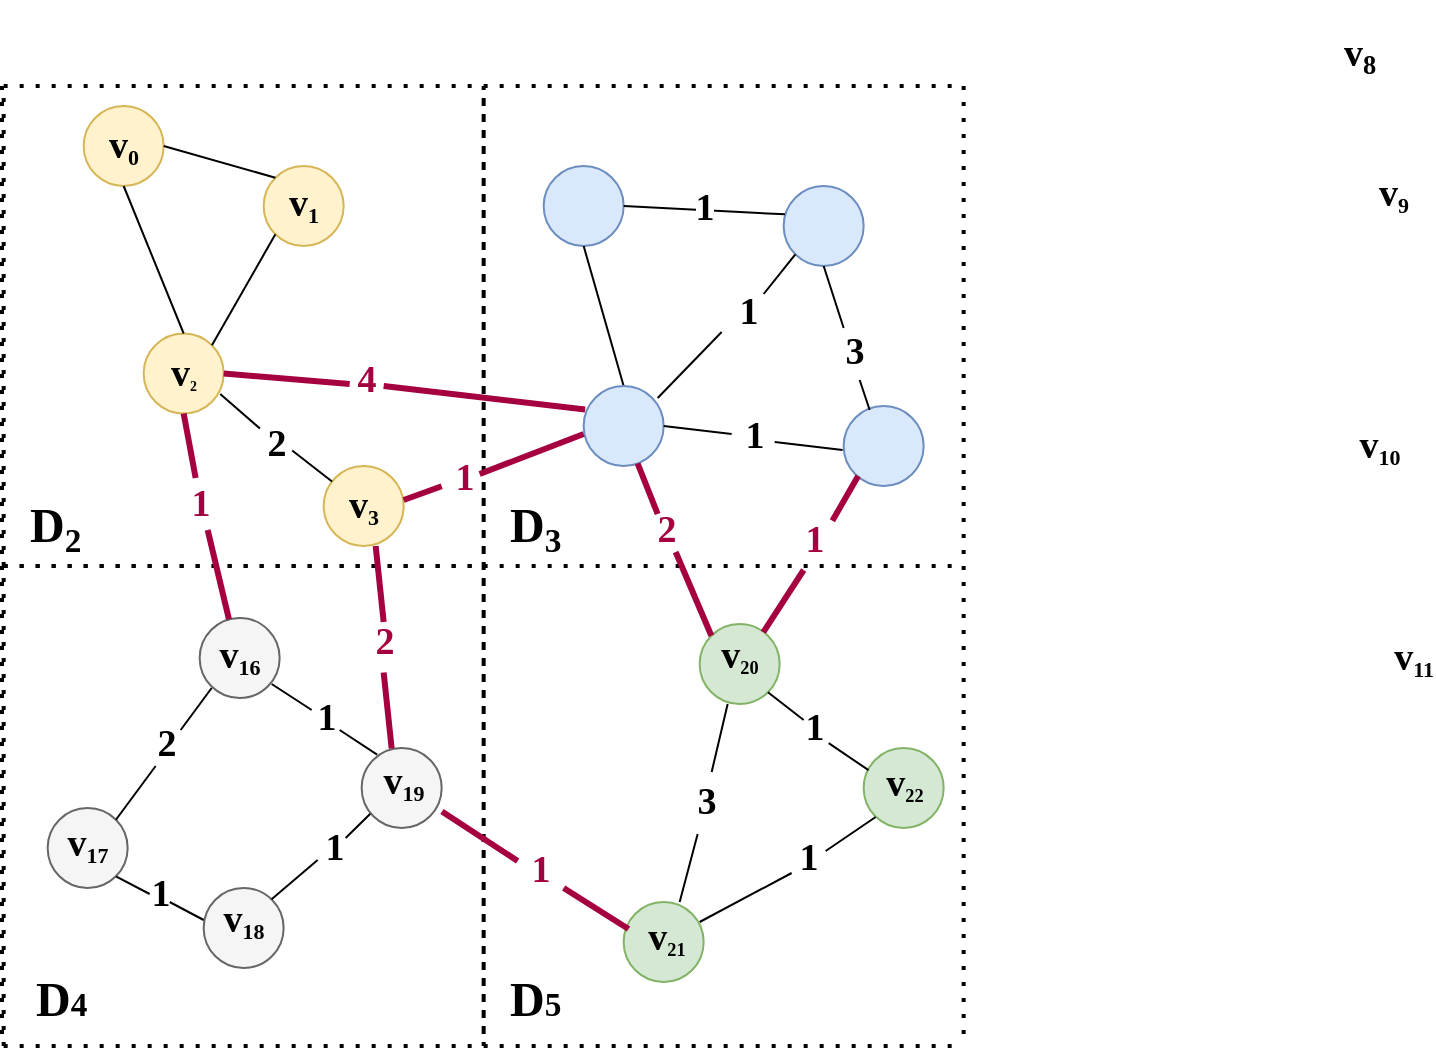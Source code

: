 <mxfile version="21.4.0" type="github">
  <diagram name="第 1 页" id="u3-Xx4rTXrdRs5JP2vSr">
    <mxGraphModel dx="1621" dy="655" grid="0" gridSize="10" guides="1" tooltips="1" connect="1" arrows="1" fold="1" page="0" pageScale="1" pageWidth="827" pageHeight="1169" math="0" shadow="0">
      <root>
        <mxCell id="0" />
        <mxCell id="1" parent="0" />
        <mxCell id="-oYCFZrdIqtFmKI61Krr-1" value="" style="endArrow=none;dashed=1;html=1;dashPattern=1 3;strokeWidth=2;rounded=0;" parent="1" edge="1">
          <mxGeometry width="50" height="50" relative="1" as="geometry">
            <mxPoint x="222.83" y="307" as="sourcePoint" />
            <mxPoint x="222.83" y="67" as="targetPoint" />
          </mxGeometry>
        </mxCell>
        <mxCell id="-oYCFZrdIqtFmKI61Krr-3" value="" style="endArrow=none;dashed=1;html=1;dashPattern=1 3;strokeWidth=2;rounded=0;" parent="1" edge="1">
          <mxGeometry width="50" height="50" relative="1" as="geometry">
            <mxPoint x="222.83" y="307" as="sourcePoint" />
            <mxPoint x="462.83" y="307" as="targetPoint" />
          </mxGeometry>
        </mxCell>
        <mxCell id="-oYCFZrdIqtFmKI61Krr-4" value="" style="endArrow=none;dashed=1;html=1;dashPattern=1 3;strokeWidth=2;rounded=0;" parent="1" edge="1">
          <mxGeometry width="50" height="50" relative="1" as="geometry">
            <mxPoint x="462.83" y="67" as="sourcePoint" />
            <mxPoint x="462.83" y="307" as="targetPoint" />
          </mxGeometry>
        </mxCell>
        <mxCell id="-oYCFZrdIqtFmKI61Krr-8" value="" style="ellipse;whiteSpace=wrap;html=1;aspect=fixed;fillColor=#dae8fc;strokeColor=#6c8ebf;" parent="1" vertex="1">
          <mxGeometry x="372.83" y="117" width="40" height="40" as="geometry" />
        </mxCell>
        <mxCell id="-oYCFZrdIqtFmKI61Krr-9" value="" style="ellipse;whiteSpace=wrap;html=1;aspect=fixed;fillColor=#dae8fc;strokeColor=#6c8ebf;" parent="1" vertex="1">
          <mxGeometry x="252.83" y="107" width="40" height="40" as="geometry" />
        </mxCell>
        <mxCell id="-oYCFZrdIqtFmKI61Krr-10" value="" style="ellipse;whiteSpace=wrap;html=1;aspect=fixed;fillColor=#dae8fc;strokeColor=#6c8ebf;" parent="1" vertex="1">
          <mxGeometry x="402.83" y="227" width="40" height="40" as="geometry" />
        </mxCell>
        <mxCell id="-oYCFZrdIqtFmKI61Krr-11" value="" style="endArrow=none;html=1;rounded=0;entryX=0.5;entryY=1;entryDx=0;entryDy=0;exitX=0.25;exitY=0;exitDx=0;exitDy=0;exitPerimeter=0;fillColor=#0050ef;strokeColor=#000000;" parent="1" target="-oYCFZrdIqtFmKI61Krr-9" edge="1">
          <mxGeometry width="50" height="50" relative="1" as="geometry">
            <mxPoint x="292.83" y="217" as="sourcePoint" />
            <mxPoint x="252.83" y="267" as="targetPoint" />
          </mxGeometry>
        </mxCell>
        <mxCell id="-oYCFZrdIqtFmKI61Krr-12" value="" style="endArrow=none;html=1;rounded=0;entryX=0.017;entryY=0.354;entryDx=0;entryDy=0;entryPerimeter=0;exitX=1;exitY=0.5;exitDx=0;exitDy=0;fillColor=#0050ef;strokeColor=#000000;" parent="1" source="-oYCFZrdIqtFmKI61Krr-9" target="-oYCFZrdIqtFmKI61Krr-8" edge="1">
          <mxGeometry width="50" height="50" relative="1" as="geometry">
            <mxPoint x="292.83" y="117" as="sourcePoint" />
            <mxPoint x="362.83" y="127" as="targetPoint" />
          </mxGeometry>
        </mxCell>
        <mxCell id="FvS4a8QoRPxrMd-d7g8R-13" value="1" style="edgeLabel;html=1;align=center;verticalAlign=middle;resizable=0;points=[];fontFamily=Comic Sans MS;fontSize=19;fontStyle=1" vertex="1" connectable="0" parent="-oYCFZrdIqtFmKI61Krr-12">
          <mxGeometry x="-0.282" y="-2" relative="1" as="geometry">
            <mxPoint x="11" y="-3" as="offset" />
          </mxGeometry>
        </mxCell>
        <mxCell id="-oYCFZrdIqtFmKI61Krr-13" value="" style="ellipse;whiteSpace=wrap;html=1;aspect=fixed;fillColor=#fff2cc;strokeColor=#d6b656;" parent="1" vertex="1">
          <mxGeometry x="22.83" y="77" width="40" height="40" as="geometry" />
        </mxCell>
        <mxCell id="-oYCFZrdIqtFmKI61Krr-14" value="" style="ellipse;whiteSpace=wrap;html=1;aspect=fixed;fillColor=#fff2cc;strokeColor=#d6b656;" parent="1" vertex="1">
          <mxGeometry x="52.83" y="190.75" width="40" height="40" as="geometry" />
        </mxCell>
        <mxCell id="-oYCFZrdIqtFmKI61Krr-15" value="" style="ellipse;whiteSpace=wrap;html=1;aspect=fixed;fillColor=#fff2cc;strokeColor=#d6b656;" parent="1" vertex="1">
          <mxGeometry x="112.83" y="107" width="40" height="40" as="geometry" />
        </mxCell>
        <mxCell id="-oYCFZrdIqtFmKI61Krr-16" value="" style="ellipse;whiteSpace=wrap;html=1;aspect=fixed;fillColor=#fff2cc;strokeColor=#d6b656;" parent="1" vertex="1">
          <mxGeometry x="142.83" y="257" width="40" height="40" as="geometry" />
        </mxCell>
        <mxCell id="-oYCFZrdIqtFmKI61Krr-17" value="" style="ellipse;whiteSpace=wrap;html=1;aspect=fixed;fillColor=#dae8fc;strokeColor=#6c8ebf;" parent="1" vertex="1">
          <mxGeometry x="272.83" y="217" width="40" height="40" as="geometry" />
        </mxCell>
        <mxCell id="-oYCFZrdIqtFmKI61Krr-18" value="" style="endArrow=none;dashed=1;html=1;dashPattern=1 3;strokeWidth=2;rounded=0;" parent="1" edge="1">
          <mxGeometry width="50" height="50" relative="1" as="geometry">
            <mxPoint x="222.83" y="67" as="sourcePoint" />
            <mxPoint x="462.83" y="67" as="targetPoint" />
          </mxGeometry>
        </mxCell>
        <mxCell id="-oYCFZrdIqtFmKI61Krr-22" value="" style="endArrow=none;html=1;rounded=0;entryX=0.957;entryY=0.757;entryDx=0;entryDy=0;entryPerimeter=0;" parent="1" source="FvS4a8QoRPxrMd-d7g8R-22" target="-oYCFZrdIqtFmKI61Krr-14" edge="1">
          <mxGeometry width="50" height="50" relative="1" as="geometry">
            <mxPoint x="202.83" y="317" as="sourcePoint" />
            <mxPoint x="272.83" y="247" as="targetPoint" />
          </mxGeometry>
        </mxCell>
        <mxCell id="-oYCFZrdIqtFmKI61Krr-25" value="" style="endArrow=none;html=1;rounded=0;exitX=1;exitY=0;exitDx=0;exitDy=0;entryX=0;entryY=1;entryDx=0;entryDy=0;fillColor=#0050ef;strokeColor=#000000;" parent="1" source="-oYCFZrdIqtFmKI61Krr-14" target="-oYCFZrdIqtFmKI61Krr-15" edge="1">
          <mxGeometry width="50" height="50" relative="1" as="geometry">
            <mxPoint x="202.83" y="317" as="sourcePoint" />
            <mxPoint x="252.83" y="267" as="targetPoint" />
          </mxGeometry>
        </mxCell>
        <mxCell id="-oYCFZrdIqtFmKI61Krr-26" value="" style="endArrow=none;html=1;rounded=0;entryX=0.5;entryY=0;entryDx=0;entryDy=0;exitX=0.5;exitY=1;exitDx=0;exitDy=0;fillColor=#0050ef;strokeColor=#000000;" parent="1" source="-oYCFZrdIqtFmKI61Krr-13" target="-oYCFZrdIqtFmKI61Krr-14" edge="1">
          <mxGeometry width="50" height="50" relative="1" as="geometry">
            <mxPoint x="202.83" y="317" as="sourcePoint" />
            <mxPoint x="252.83" y="267" as="targetPoint" />
          </mxGeometry>
        </mxCell>
        <mxCell id="-oYCFZrdIqtFmKI61Krr-27" value="" style="endArrow=none;html=1;rounded=0;entryX=0;entryY=0;entryDx=0;entryDy=0;exitX=1;exitY=0.5;exitDx=0;exitDy=0;fillColor=#0050ef;strokeColor=#000000;" parent="1" source="-oYCFZrdIqtFmKI61Krr-13" target="-oYCFZrdIqtFmKI61Krr-15" edge="1">
          <mxGeometry width="50" height="50" relative="1" as="geometry">
            <mxPoint x="202.83" y="317" as="sourcePoint" />
            <mxPoint x="252.83" y="267" as="targetPoint" />
          </mxGeometry>
        </mxCell>
        <mxCell id="-oYCFZrdIqtFmKI61Krr-29" value="" style="endArrow=none;html=1;rounded=0;entryX=1;entryY=0.5;entryDx=0;entryDy=0;" parent="1" target="-oYCFZrdIqtFmKI61Krr-17" edge="1">
          <mxGeometry width="50" height="50" relative="1" as="geometry">
            <mxPoint x="346.83" y="241" as="sourcePoint" />
            <mxPoint x="252.83" y="267" as="targetPoint" />
          </mxGeometry>
        </mxCell>
        <mxCell id="-oYCFZrdIqtFmKI61Krr-30" value="" style="endArrow=none;html=1;rounded=0;entryX=0.5;entryY=1;entryDx=0;entryDy=0;" parent="1" target="-oYCFZrdIqtFmKI61Krr-8" edge="1">
          <mxGeometry width="50" height="50" relative="1" as="geometry">
            <mxPoint x="402.83" y="188" as="sourcePoint" />
            <mxPoint x="252.83" y="267" as="targetPoint" />
          </mxGeometry>
        </mxCell>
        <mxCell id="-oYCFZrdIqtFmKI61Krr-31" value="" style="endArrow=none;html=1;rounded=0;entryX=0;entryY=1;entryDx=0;entryDy=0;" parent="1" target="-oYCFZrdIqtFmKI61Krr-8" edge="1">
          <mxGeometry width="50" height="50" relative="1" as="geometry">
            <mxPoint x="362.83" y="171" as="sourcePoint" />
            <mxPoint x="252.83" y="267" as="targetPoint" />
          </mxGeometry>
        </mxCell>
        <mxCell id="-oYCFZrdIqtFmKI61Krr-33" value="&lt;h2 style=&quot;&quot;&gt;&lt;font style=&quot;font-size: 19px;&quot;&gt;v&lt;/font&gt;&lt;font style=&quot;font-size: 13.194px;&quot;&gt;&lt;sub&gt;0&lt;/sub&gt;&lt;/font&gt;&lt;/h2&gt;" style="text;html=1;strokeColor=none;fillColor=none;align=center;verticalAlign=middle;whiteSpace=wrap;rounded=0;fontFamily=Comic Sans MS;" parent="1" vertex="1">
          <mxGeometry x="32.83" y="88.25" width="20" height="17.5" as="geometry" />
        </mxCell>
        <mxCell id="-oYCFZrdIqtFmKI61Krr-43" value="" style="endArrow=none;dashed=1;html=1;dashPattern=1 3;strokeWidth=2;rounded=0;" parent="1" edge="1">
          <mxGeometry width="50" height="50" relative="1" as="geometry">
            <mxPoint x="-17.17" y="307" as="sourcePoint" />
            <mxPoint x="-17.17" y="67" as="targetPoint" />
          </mxGeometry>
        </mxCell>
        <mxCell id="-oYCFZrdIqtFmKI61Krr-44" value="" style="endArrow=none;dashed=1;html=1;dashPattern=1 3;strokeWidth=2;rounded=0;" parent="1" edge="1">
          <mxGeometry width="50" height="50" relative="1" as="geometry">
            <mxPoint x="-17.17" y="307" as="sourcePoint" />
            <mxPoint x="222.83" y="307" as="targetPoint" />
          </mxGeometry>
        </mxCell>
        <mxCell id="-oYCFZrdIqtFmKI61Krr-45" value="" style="endArrow=none;dashed=1;html=1;dashPattern=1 3;strokeWidth=2;rounded=0;" parent="1" edge="1">
          <mxGeometry width="50" height="50" relative="1" as="geometry">
            <mxPoint x="222.83" y="67" as="sourcePoint" />
            <mxPoint x="222.83" y="307" as="targetPoint" />
          </mxGeometry>
        </mxCell>
        <mxCell id="-oYCFZrdIqtFmKI61Krr-46" value="" style="endArrow=none;dashed=1;html=1;dashPattern=1 3;strokeWidth=2;rounded=0;" parent="1" edge="1">
          <mxGeometry width="50" height="50" relative="1" as="geometry">
            <mxPoint x="-17.17" y="67" as="sourcePoint" />
            <mxPoint x="222.83" y="67" as="targetPoint" />
          </mxGeometry>
        </mxCell>
        <mxCell id="-oYCFZrdIqtFmKI61Krr-47" value="" style="endArrow=none;dashed=1;html=1;dashPattern=1 3;strokeWidth=2;rounded=0;" parent="1" edge="1">
          <mxGeometry width="50" height="50" relative="1" as="geometry">
            <mxPoint x="222.83" y="547" as="sourcePoint" />
            <mxPoint x="222.83" y="307" as="targetPoint" />
          </mxGeometry>
        </mxCell>
        <mxCell id="-oYCFZrdIqtFmKI61Krr-48" value="" style="endArrow=none;dashed=1;html=1;dashPattern=1 3;strokeWidth=2;rounded=0;" parent="1" edge="1">
          <mxGeometry width="50" height="50" relative="1" as="geometry">
            <mxPoint x="222.83" y="547" as="sourcePoint" />
            <mxPoint x="462.83" y="547" as="targetPoint" />
          </mxGeometry>
        </mxCell>
        <mxCell id="-oYCFZrdIqtFmKI61Krr-49" value="" style="endArrow=none;dashed=1;html=1;dashPattern=1 3;strokeWidth=2;rounded=0;" parent="1" edge="1">
          <mxGeometry width="50" height="50" relative="1" as="geometry">
            <mxPoint x="462.83" y="307" as="sourcePoint" />
            <mxPoint x="462.83" y="547" as="targetPoint" />
          </mxGeometry>
        </mxCell>
        <mxCell id="-oYCFZrdIqtFmKI61Krr-51" value="" style="endArrow=none;dashed=1;html=1;dashPattern=1 3;strokeWidth=2;rounded=0;" parent="1" edge="1">
          <mxGeometry width="50" height="50" relative="1" as="geometry">
            <mxPoint x="-17.17" y="547" as="sourcePoint" />
            <mxPoint x="-17.17" y="307" as="targetPoint" />
          </mxGeometry>
        </mxCell>
        <mxCell id="-oYCFZrdIqtFmKI61Krr-52" value="" style="endArrow=none;dashed=1;html=1;dashPattern=1 3;strokeWidth=2;rounded=0;" parent="1" edge="1">
          <mxGeometry width="50" height="50" relative="1" as="geometry">
            <mxPoint x="-17.17" y="547" as="sourcePoint" />
            <mxPoint x="222.83" y="547" as="targetPoint" />
          </mxGeometry>
        </mxCell>
        <mxCell id="-oYCFZrdIqtFmKI61Krr-53" value="" style="endArrow=none;dashed=1;html=1;dashPattern=1 3;strokeWidth=2;rounded=0;" parent="1" edge="1">
          <mxGeometry width="50" height="50" relative="1" as="geometry">
            <mxPoint x="222.83" y="307" as="sourcePoint" />
            <mxPoint x="222.83" y="547" as="targetPoint" />
          </mxGeometry>
        </mxCell>
        <mxCell id="-oYCFZrdIqtFmKI61Krr-54" value="" style="endArrow=none;dashed=1;html=1;dashPattern=1 3;strokeWidth=2;rounded=0;" parent="1" edge="1">
          <mxGeometry width="50" height="50" relative="1" as="geometry">
            <mxPoint x="-17.17" y="307" as="sourcePoint" />
            <mxPoint x="222.83" y="307" as="targetPoint" />
          </mxGeometry>
        </mxCell>
        <mxCell id="-oYCFZrdIqtFmKI61Krr-57" value="" style="endArrow=none;dashed=1;html=1;dashPattern=1 3;strokeWidth=2;rounded=0;" parent="1" edge="1">
          <mxGeometry width="50" height="50" relative="1" as="geometry">
            <mxPoint x="-18.0" y="67" as="sourcePoint" />
            <mxPoint x="-18.0" y="307" as="targetPoint" />
          </mxGeometry>
        </mxCell>
        <mxCell id="-oYCFZrdIqtFmKI61Krr-61" value="" style="endArrow=none;dashed=1;html=1;dashPattern=1 3;strokeWidth=2;rounded=0;" parent="1" edge="1">
          <mxGeometry width="50" height="50" relative="1" as="geometry">
            <mxPoint x="-18.0" y="307" as="sourcePoint" />
            <mxPoint x="-18.0" y="547" as="targetPoint" />
          </mxGeometry>
        </mxCell>
        <mxCell id="-oYCFZrdIqtFmKI61Krr-63" value="&lt;h2 style=&quot;&quot;&gt;&lt;font face=&quot;Comic Sans MS&quot;&gt;&lt;font style=&quot;font-size: 19px;&quot;&gt;v&lt;/font&gt;&lt;font style=&quot;font-size: 8.333px;&quot;&gt;&lt;sub&gt;2&lt;/sub&gt;&lt;/font&gt;&lt;/font&gt;&lt;/h2&gt;" style="text;html=1;strokeColor=none;fillColor=none;align=center;verticalAlign=middle;whiteSpace=wrap;rounded=0;" parent="1" vertex="1">
          <mxGeometry x="62.83" y="202" width="20" height="17.5" as="geometry" />
        </mxCell>
        <mxCell id="-oYCFZrdIqtFmKI61Krr-64" value="&lt;h2 style=&quot;&quot;&gt;&lt;font face=&quot;comic sans ms&quot; style=&quot;font-size: 19px;&quot;&gt;v&lt;/font&gt;&lt;font face=&quot;comic sans ms&quot; style=&quot;font-size: 13.194px;&quot;&gt;&lt;sub&gt;3&lt;/sub&gt;&lt;/font&gt;&lt;/h2&gt;" style="text;html=1;strokeColor=none;fillColor=none;align=center;verticalAlign=middle;whiteSpace=wrap;rounded=0;" parent="1" vertex="1">
          <mxGeometry x="152.83" y="268.25" width="20" height="17.5" as="geometry" />
        </mxCell>
        <mxCell id="-oYCFZrdIqtFmKI61Krr-80" value="&lt;h1&gt;&lt;font face=&quot;Comic Sans MS&quot;&gt;D&lt;span style=&quot;font-size: 20px;&quot;&gt;&lt;sub&gt;2&lt;/sub&gt;&lt;/span&gt;&lt;/font&gt;&lt;/h1&gt;&lt;p&gt;&lt;br&gt;&lt;/p&gt;" style="text;html=1;strokeColor=none;fillColor=none;spacing=5;spacingTop=-20;whiteSpace=wrap;overflow=hidden;rounded=0;" parent="1" vertex="1">
          <mxGeometry x="-9.17" y="267" width="49" height="44" as="geometry" />
        </mxCell>
        <mxCell id="-oYCFZrdIqtFmKI61Krr-81" value="&lt;h1&gt;&lt;font face=&quot;Comic Sans MS&quot;&gt;D&lt;span style=&quot;font-size: 20px;&quot;&gt;&lt;sub&gt;3&lt;/sub&gt;&lt;/span&gt;&lt;/font&gt;&lt;/h1&gt;&lt;p&gt;&lt;br&gt;&lt;/p&gt;" style="text;html=1;strokeColor=none;fillColor=none;spacing=5;spacingTop=-20;whiteSpace=wrap;overflow=hidden;rounded=0;" parent="1" vertex="1">
          <mxGeometry x="230.83" y="267" width="49" height="44" as="geometry" />
        </mxCell>
        <mxCell id="-oYCFZrdIqtFmKI61Krr-83" value="&lt;h1&gt;&lt;font face=&quot;Comic Sans MS&quot;&gt;D&lt;span style=&quot;font-size: 16.667px;&quot;&gt;4&lt;/span&gt;&lt;/font&gt;&lt;/h1&gt;&lt;p&gt;&lt;br&gt;&lt;/p&gt;" style="text;html=1;strokeColor=none;fillColor=none;spacing=5;spacingTop=-20;whiteSpace=wrap;overflow=hidden;rounded=0;" parent="1" vertex="1">
          <mxGeometry x="-6.17" y="504" width="49" height="44" as="geometry" />
        </mxCell>
        <mxCell id="-oYCFZrdIqtFmKI61Krr-84" value="&lt;h1&gt;&lt;font face=&quot;Comic Sans MS&quot;&gt;D&lt;span style=&quot;font-size: 16.667px;&quot;&gt;5&lt;/span&gt;&lt;/font&gt;&lt;/h1&gt;&lt;p&gt;&lt;br&gt;&lt;/p&gt;" style="text;html=1;strokeColor=none;fillColor=none;spacing=5;spacingTop=-20;whiteSpace=wrap;overflow=hidden;rounded=0;" parent="1" vertex="1">
          <mxGeometry x="230.83" y="504" width="49" height="44" as="geometry" />
        </mxCell>
        <mxCell id="-oYCFZrdIqtFmKI61Krr-88" value="" style="endArrow=none;html=1;rounded=0;exitX=1;exitY=0.5;exitDx=0;exitDy=0;strokeWidth=3;fillColor=#d80073;strokeColor=#A50040;" parent="1" source="-oYCFZrdIqtFmKI61Krr-14" edge="1">
          <mxGeometry width="50" height="50" relative="1" as="geometry">
            <mxPoint x="121.83" y="205.75" as="sourcePoint" />
            <mxPoint x="155.83" y="216" as="targetPoint" />
          </mxGeometry>
        </mxCell>
        <mxCell id="-oYCFZrdIqtFmKI61Krr-97" value="&lt;h2 style=&quot;&quot;&gt;&lt;font style=&quot;font-size: 19px;&quot;&gt;v&lt;/font&gt;&lt;font style=&quot;font-size: 13.194px;&quot;&gt;&lt;sub&gt;1&lt;/sub&gt;&lt;/font&gt;&lt;/h2&gt;" style="text;html=1;strokeColor=none;fillColor=none;align=center;verticalAlign=middle;whiteSpace=wrap;rounded=0;fontFamily=Comic Sans MS;" parent="1" vertex="1">
          <mxGeometry x="122.83" y="117" width="20" height="17.5" as="geometry" />
        </mxCell>
        <mxCell id="-oYCFZrdIqtFmKI61Krr-105" value="" style="ellipse;whiteSpace=wrap;html=1;aspect=fixed;fillColor=#f5f5f5;strokeColor=#666666;fontColor=#333333;" parent="1" vertex="1">
          <mxGeometry x="161.83" y="398" width="40" height="40" as="geometry" />
        </mxCell>
        <mxCell id="-oYCFZrdIqtFmKI61Krr-106" value="" style="ellipse;whiteSpace=wrap;html=1;aspect=fixed;fillColor=#f5f5f5;strokeColor=#666666;fontColor=#333333;" parent="1" vertex="1">
          <mxGeometry x="80.83" y="333" width="40" height="40" as="geometry" />
        </mxCell>
        <mxCell id="-oYCFZrdIqtFmKI61Krr-107" value="" style="ellipse;whiteSpace=wrap;html=1;aspect=fixed;fillColor=#f5f5f5;strokeColor=#666666;fontColor=#333333;" parent="1" vertex="1">
          <mxGeometry x="82.83" y="468" width="40" height="40" as="geometry" />
        </mxCell>
        <mxCell id="-oYCFZrdIqtFmKI61Krr-108" value="" style="ellipse;whiteSpace=wrap;html=1;aspect=fixed;fillColor=#f5f5f5;strokeColor=#666666;fontColor=#333333;" parent="1" vertex="1">
          <mxGeometry x="4.83" y="428" width="40" height="40" as="geometry" />
        </mxCell>
        <mxCell id="-oYCFZrdIqtFmKI61Krr-110" value="" style="endArrow=none;html=1;rounded=0;strokeWidth=3;fillColor=#d80073;strokeColor=#A50040;entryX=0.5;entryY=1;entryDx=0;entryDy=0;" parent="1" target="-oYCFZrdIqtFmKI61Krr-14" edge="1">
          <mxGeometry width="50" height="50" relative="1" as="geometry">
            <mxPoint x="78.83" y="263" as="sourcePoint" />
            <mxPoint x="61.83" y="247" as="targetPoint" />
          </mxGeometry>
        </mxCell>
        <mxCell id="-oYCFZrdIqtFmKI61Krr-113" value="" style="ellipse;whiteSpace=wrap;html=1;aspect=fixed;fillColor=#d5e8d4;strokeColor=#82b366;" parent="1" vertex="1">
          <mxGeometry x="412.83" y="398" width="40" height="40" as="geometry" />
        </mxCell>
        <mxCell id="-oYCFZrdIqtFmKI61Krr-114" value="" style="ellipse;whiteSpace=wrap;html=1;aspect=fixed;fillColor=#d5e8d4;strokeColor=#82b366;" parent="1" vertex="1">
          <mxGeometry x="330.83" y="336" width="40" height="40" as="geometry" />
        </mxCell>
        <mxCell id="-oYCFZrdIqtFmKI61Krr-115" value="" style="ellipse;whiteSpace=wrap;html=1;aspect=fixed;fillColor=#d5e8d4;strokeColor=#82b366;" parent="1" vertex="1">
          <mxGeometry x="292.83" y="475" width="40" height="40" as="geometry" />
        </mxCell>
        <mxCell id="-oYCFZrdIqtFmKI61Krr-122" value="" style="endArrow=none;html=1;rounded=0;entryX=1;entryY=1;entryDx=0;entryDy=0;" parent="1" target="-oYCFZrdIqtFmKI61Krr-108" edge="1">
          <mxGeometry width="50" height="50" relative="1" as="geometry">
            <mxPoint x="55.83" y="471" as="sourcePoint" />
            <mxPoint x="-20.17" y="496" as="targetPoint" />
          </mxGeometry>
        </mxCell>
        <mxCell id="-oYCFZrdIqtFmKI61Krr-124" value="" style="endArrow=none;html=1;rounded=0;exitX=1;exitY=0;exitDx=0;exitDy=0;" parent="1" source="-oYCFZrdIqtFmKI61Krr-108" edge="1">
          <mxGeometry width="50" height="50" relative="1" as="geometry">
            <mxPoint x="92.83" y="498" as="sourcePoint" />
            <mxPoint x="58.83" y="407" as="targetPoint" />
          </mxGeometry>
        </mxCell>
        <mxCell id="-oYCFZrdIqtFmKI61Krr-149" value="&lt;h2 style=&quot;&quot;&gt;&lt;font style=&quot;font-size: 19px;&quot;&gt;v&lt;/font&gt;&lt;font style=&quot;font-size: 15.833px;&quot;&gt;&lt;sub&gt;8&lt;/sub&gt;&lt;/font&gt;&lt;/h2&gt;" style="text;html=1;strokeColor=none;fillColor=none;align=center;verticalAlign=middle;whiteSpace=wrap;rounded=0;fontFamily=Comic Sans MS;" parent="1" vertex="1">
          <mxGeometry x="651" y="43" width="20" height="17.5" as="geometry" />
        </mxCell>
        <mxCell id="-oYCFZrdIqtFmKI61Krr-150" value="&lt;h2 style=&quot;&quot;&gt;&lt;font style=&quot;font-size: 19px;&quot;&gt;v&lt;/font&gt;&lt;font style=&quot;font-size: 13.194px;&quot;&gt;&lt;sub&gt;9&lt;/sub&gt;&lt;/font&gt;&lt;/h2&gt;" style="text;html=1;strokeColor=none;fillColor=none;align=center;verticalAlign=middle;whiteSpace=wrap;rounded=0;fontFamily=Comic Sans MS;" parent="1" vertex="1">
          <mxGeometry x="668" y="112" width="20" height="17.5" as="geometry" />
        </mxCell>
        <mxCell id="-oYCFZrdIqtFmKI61Krr-151" value="&lt;h2 style=&quot;&quot;&gt;&lt;font style=&quot;font-size: 19px;&quot;&gt;v&lt;/font&gt;&lt;font style=&quot;font-size: 13.194px;&quot;&gt;&lt;sub&gt;10&lt;/sub&gt;&lt;/font&gt;&lt;/h2&gt;" style="text;html=1;strokeColor=none;fillColor=none;align=center;verticalAlign=middle;whiteSpace=wrap;rounded=0;fontFamily=Comic Sans MS;" parent="1" vertex="1">
          <mxGeometry x="661" y="238.25" width="20" height="17.5" as="geometry" />
        </mxCell>
        <mxCell id="-oYCFZrdIqtFmKI61Krr-152" value="&lt;h2 style=&quot;&quot;&gt;&lt;font style=&quot;font-size: 19px;&quot;&gt;v&lt;/font&gt;&lt;font style=&quot;font-size: 13.194px;&quot;&gt;&lt;sub&gt;11&lt;/sub&gt;&lt;/font&gt;&lt;/h2&gt;" style="text;html=1;strokeColor=none;fillColor=none;align=center;verticalAlign=middle;whiteSpace=wrap;rounded=0;fontFamily=Comic Sans MS;" parent="1" vertex="1">
          <mxGeometry x="678" y="344.25" width="20" height="17.5" as="geometry" />
        </mxCell>
        <mxCell id="-oYCFZrdIqtFmKI61Krr-158" value="" style="endArrow=none;html=1;rounded=0;strokeWidth=3;fillColor=#d80073;strokeColor=#A50040;entryX=0.5;entryY=1;entryDx=0;entryDy=0;" parent="1" edge="1">
          <mxGeometry width="50" height="50" relative="1" as="geometry">
            <mxPoint x="309.83" y="281" as="sourcePoint" />
            <mxPoint x="299.83" y="255.75" as="targetPoint" />
          </mxGeometry>
        </mxCell>
        <mxCell id="-oYCFZrdIqtFmKI61Krr-173" value="&lt;h2 style=&quot;&quot;&gt;&lt;font style=&quot;font-size: 19px;&quot;&gt;v&lt;/font&gt;&lt;font style=&quot;font-size: 13.194px;&quot;&gt;&lt;sub&gt;16&lt;/sub&gt;&lt;/font&gt;&lt;/h2&gt;" style="text;html=1;strokeColor=none;fillColor=none;align=center;verticalAlign=middle;whiteSpace=wrap;rounded=0;fontFamily=Comic Sans MS;" parent="1" vertex="1">
          <mxGeometry x="90.83" y="342.75" width="20" height="17.5" as="geometry" />
        </mxCell>
        <mxCell id="-oYCFZrdIqtFmKI61Krr-174" value="&lt;font color=&quot;#a50040&quot; style=&quot;font-size: 19px;&quot; face=&quot;Comic Sans MS&quot;&gt;&lt;b&gt;1&lt;/b&gt;&lt;/font&gt;" style="text;html=1;strokeColor=none;fillColor=none;align=center;verticalAlign=middle;whiteSpace=wrap;rounded=0;" parent="1" vertex="1">
          <mxGeometry x="69.83" y="267" width="23" height="18" as="geometry" />
        </mxCell>
        <mxCell id="-oYCFZrdIqtFmKI61Krr-175" value="" style="endArrow=none;html=1;rounded=0;strokeWidth=3;fillColor=#d80073;strokeColor=#A50040;entryX=0.5;entryY=1;entryDx=0;entryDy=0;exitX=0.366;exitY=0.015;exitDx=0;exitDy=0;exitPerimeter=0;" parent="1" source="-oYCFZrdIqtFmKI61Krr-106" edge="1">
          <mxGeometry width="50" height="50" relative="1" as="geometry">
            <mxPoint x="90.83" y="321" as="sourcePoint" />
            <mxPoint x="84.83" y="289" as="targetPoint" />
          </mxGeometry>
        </mxCell>
        <mxCell id="-oYCFZrdIqtFmKI61Krr-181" value="" style="endArrow=none;html=1;rounded=0;strokeWidth=3;fillColor=#d80073;strokeColor=#A50040;entryX=0.5;entryY=1;entryDx=0;entryDy=0;" parent="1" edge="1">
          <mxGeometry width="50" height="50" relative="1" as="geometry">
            <mxPoint x="172.83" y="335" as="sourcePoint" />
            <mxPoint x="168.83" y="297" as="targetPoint" />
          </mxGeometry>
        </mxCell>
        <mxCell id="-oYCFZrdIqtFmKI61Krr-183" value="&lt;font color=&quot;#a50040&quot; style=&quot;font-size: 19px;&quot; face=&quot;Comic Sans MS&quot;&gt;&lt;b&gt;2&lt;/b&gt;&lt;/font&gt;" style="text;html=1;strokeColor=none;fillColor=none;align=center;verticalAlign=middle;whiteSpace=wrap;rounded=0;" parent="1" vertex="1">
          <mxGeometry x="161.83" y="336" width="23" height="18" as="geometry" />
        </mxCell>
        <mxCell id="-oYCFZrdIqtFmKI61Krr-184" style="edgeStyle=orthogonalEdgeStyle;rounded=0;orthogonalLoop=1;jettySize=auto;html=1;exitX=0.5;exitY=1;exitDx=0;exitDy=0;" parent="1" source="-oYCFZrdIqtFmKI61Krr-183" target="-oYCFZrdIqtFmKI61Krr-183" edge="1">
          <mxGeometry relative="1" as="geometry" />
        </mxCell>
        <mxCell id="-oYCFZrdIqtFmKI61Krr-186" value="" style="endArrow=none;html=1;rounded=0;strokeWidth=3;fillColor=#d80073;strokeColor=#A50040;entryX=0.5;entryY=1;entryDx=0;entryDy=0;" parent="1" edge="1">
          <mxGeometry width="50" height="50" relative="1" as="geometry">
            <mxPoint x="176.83" y="398.25" as="sourcePoint" />
            <mxPoint x="172.83" y="360.25" as="targetPoint" />
          </mxGeometry>
        </mxCell>
        <mxCell id="-oYCFZrdIqtFmKI61Krr-187" value="" style="endArrow=none;html=1;rounded=0;" parent="1" edge="1">
          <mxGeometry width="50" height="50" relative="1" as="geometry">
            <mxPoint x="136.83" y="379" as="sourcePoint" />
            <mxPoint x="116.83" y="366" as="targetPoint" />
          </mxGeometry>
        </mxCell>
        <mxCell id="-oYCFZrdIqtFmKI61Krr-188" value="&lt;font color=&quot;#a50040&quot; style=&quot;font-size: 19px;&quot; face=&quot;Comic Sans MS&quot;&gt;&lt;b&gt;4&lt;/b&gt;&lt;/font&gt;" style="text;html=1;strokeColor=none;fillColor=none;align=center;verticalAlign=middle;whiteSpace=wrap;rounded=0;" parent="1" vertex="1">
          <mxGeometry x="152.83" y="205" width="23" height="18" as="geometry" />
        </mxCell>
        <mxCell id="-oYCFZrdIqtFmKI61Krr-189" value="" style="endArrow=none;html=1;rounded=0;strokeWidth=3;fillColor=#d80073;strokeColor=#A50040;entryX=0.018;entryY=0.294;entryDx=0;entryDy=0;entryPerimeter=0;" parent="1" target="-oYCFZrdIqtFmKI61Krr-17" edge="1">
          <mxGeometry width="50" height="50" relative="1" as="geometry">
            <mxPoint x="172.83" y="217" as="sourcePoint" />
            <mxPoint x="238.83" y="222" as="targetPoint" />
          </mxGeometry>
        </mxCell>
        <mxCell id="-oYCFZrdIqtFmKI61Krr-190" value="&lt;font color=&quot;#a50040&quot; style=&quot;font-size: 19px;&quot; face=&quot;Comic Sans MS&quot;&gt;&lt;b&gt;2&lt;/b&gt;&lt;/font&gt;" style="text;html=1;strokeColor=none;fillColor=none;align=center;verticalAlign=middle;whiteSpace=wrap;rounded=0;" parent="1" vertex="1">
          <mxGeometry x="302.83" y="280" width="23" height="18" as="geometry" />
        </mxCell>
        <mxCell id="-oYCFZrdIqtFmKI61Krr-193" value="" style="endArrow=none;html=1;rounded=0;strokeWidth=3;fillColor=#d80073;strokeColor=#A50040;entryX=0.5;entryY=1;entryDx=0;entryDy=0;exitX=0;exitY=0;exitDx=0;exitDy=0;" parent="1" source="-oYCFZrdIqtFmKI61Krr-114" edge="1">
          <mxGeometry width="50" height="50" relative="1" as="geometry">
            <mxPoint x="334.83" y="339.25" as="sourcePoint" />
            <mxPoint x="318.83" y="300" as="targetPoint" />
          </mxGeometry>
        </mxCell>
        <mxCell id="-oYCFZrdIqtFmKI61Krr-194" value="&lt;font color=&quot;#a50040&quot; style=&quot;font-size: 19px;&quot; face=&quot;Comic Sans MS&quot;&gt;&lt;b&gt;1&lt;/b&gt;&lt;/font&gt;" style="text;html=1;strokeColor=none;fillColor=none;align=center;verticalAlign=middle;whiteSpace=wrap;rounded=0;" parent="1" vertex="1">
          <mxGeometry x="376.83" y="285" width="23" height="18" as="geometry" />
        </mxCell>
        <mxCell id="-oYCFZrdIqtFmKI61Krr-197" value="" style="endArrow=none;html=1;rounded=0;strokeWidth=3;fillColor=#d80073;strokeColor=#A50040;entryX=0.181;entryY=0.874;entryDx=0;entryDy=0;entryPerimeter=0;exitX=0.885;exitY=-0.033;exitDx=0;exitDy=0;exitPerimeter=0;" parent="1" source="-oYCFZrdIqtFmKI61Krr-194" target="-oYCFZrdIqtFmKI61Krr-10" edge="1">
          <mxGeometry width="50" height="50" relative="1" as="geometry">
            <mxPoint x="412.83" y="301.63" as="sourcePoint" />
            <mxPoint x="402.83" y="276.38" as="targetPoint" />
          </mxGeometry>
        </mxCell>
        <mxCell id="-oYCFZrdIqtFmKI61Krr-198" value="" style="endArrow=none;html=1;rounded=0;strokeWidth=3;fillColor=#d80073;strokeColor=#A50040;entryX=0.16;entryY=0.889;entryDx=0;entryDy=0;entryPerimeter=0;exitX=0.796;exitY=0.103;exitDx=0;exitDy=0;exitPerimeter=0;" parent="1" source="-oYCFZrdIqtFmKI61Krr-114" edge="1">
          <mxGeometry width="50" height="50" relative="1" as="geometry">
            <mxPoint x="370.83" y="330" as="sourcePoint" />
            <mxPoint x="382.83" y="309" as="targetPoint" />
          </mxGeometry>
        </mxCell>
        <mxCell id="-oYCFZrdIqtFmKI61Krr-199" value="&lt;font color=&quot;#a50040&quot; style=&quot;font-size: 19px;&quot; face=&quot;Comic Sans MS&quot;&gt;&lt;b&gt;1&lt;/b&gt;&lt;/font&gt;" style="text;html=1;strokeColor=none;fillColor=none;align=center;verticalAlign=middle;whiteSpace=wrap;rounded=0;" parent="1" vertex="1">
          <mxGeometry x="239.83" y="450" width="23" height="18" as="geometry" />
        </mxCell>
        <mxCell id="-oYCFZrdIqtFmKI61Krr-200" value="" style="endArrow=none;html=1;rounded=0;strokeWidth=3;fillColor=#d80073;strokeColor=#A50040;entryX=1.004;entryY=0.794;entryDx=0;entryDy=0;entryPerimeter=0;exitX=0;exitY=0.25;exitDx=0;exitDy=0;" parent="1" source="-oYCFZrdIqtFmKI61Krr-199" target="-oYCFZrdIqtFmKI61Krr-105" edge="1">
          <mxGeometry width="50" height="50" relative="1" as="geometry">
            <mxPoint x="272.83" y="382.25" as="sourcePoint" />
            <mxPoint x="285.83" y="360.25" as="targetPoint" />
          </mxGeometry>
        </mxCell>
        <mxCell id="-oYCFZrdIqtFmKI61Krr-202" value="" style="endArrow=none;html=1;rounded=0;exitX=1;exitY=1;exitDx=0;exitDy=0;strokeWidth=3;fillColor=#d80073;strokeColor=#A50040;entryX=0.061;entryY=0.338;entryDx=0;entryDy=0;entryPerimeter=0;" parent="1" source="-oYCFZrdIqtFmKI61Krr-199" target="-oYCFZrdIqtFmKI61Krr-115" edge="1">
          <mxGeometry width="50" height="50" relative="1" as="geometry">
            <mxPoint x="242.83" y="487.5" as="sourcePoint" />
            <mxPoint x="279.83" y="488.5" as="targetPoint" />
          </mxGeometry>
        </mxCell>
        <mxCell id="-oYCFZrdIqtFmKI61Krr-206" value="&lt;font size=&quot;1&quot; face=&quot;Comic Sans MS&quot;&gt;&lt;b style=&quot;font-size: 19px;&quot;&gt;3&lt;/b&gt;&lt;/font&gt;" style="text;html=1;strokeColor=none;fillColor=none;align=center;verticalAlign=middle;whiteSpace=wrap;rounded=0;" parent="1" vertex="1">
          <mxGeometry x="325.83" y="418" width="17" height="14.5" as="geometry" />
        </mxCell>
        <mxCell id="-oYCFZrdIqtFmKI61Krr-207" value="" style="endArrow=none;html=1;rounded=0;" parent="1" edge="1">
          <mxGeometry width="50" height="50" relative="1" as="geometry">
            <mxPoint x="336.83" y="410" as="sourcePoint" />
            <mxPoint x="344.83" y="376" as="targetPoint" />
          </mxGeometry>
        </mxCell>
        <mxCell id="-oYCFZrdIqtFmKI61Krr-208" value="" style="endArrow=none;html=1;rounded=0;" parent="1" edge="1">
          <mxGeometry width="50" height="50" relative="1" as="geometry">
            <mxPoint x="320.83" y="475" as="sourcePoint" />
            <mxPoint x="329.83" y="441" as="targetPoint" />
          </mxGeometry>
        </mxCell>
        <mxCell id="-oYCFZrdIqtFmKI61Krr-210" value="" style="endArrow=none;html=1;rounded=0;entryX=1;entryY=1;entryDx=0;entryDy=0;" parent="1" target="-oYCFZrdIqtFmKI61Krr-114" edge="1">
          <mxGeometry width="50" height="50" relative="1" as="geometry">
            <mxPoint x="382.83" y="384" as="sourcePoint" />
            <mxPoint x="355.83" y="384" as="targetPoint" />
          </mxGeometry>
        </mxCell>
        <mxCell id="-oYCFZrdIqtFmKI61Krr-211" value="&lt;h2 style=&quot;&quot;&gt;&lt;font style=&quot;font-size: 19px;&quot;&gt;v&lt;/font&gt;&lt;font style=&quot;font-size: 13.194px;&quot;&gt;&lt;sub&gt;17&lt;/sub&gt;&lt;/font&gt;&lt;/h2&gt;" style="text;html=1;strokeColor=none;fillColor=none;align=center;verticalAlign=middle;whiteSpace=wrap;rounded=0;fontFamily=Comic Sans MS;" parent="1" vertex="1">
          <mxGeometry x="14.83" y="437.5" width="20" height="17.5" as="geometry" />
        </mxCell>
        <mxCell id="-oYCFZrdIqtFmKI61Krr-212" value="&lt;h2 style=&quot;&quot;&gt;&lt;font style=&quot;font-size: 19px;&quot;&gt;v&lt;/font&gt;&lt;font style=&quot;font-size: 13.194px;&quot;&gt;&lt;sub&gt;18&lt;/sub&gt;&lt;/font&gt;&lt;/h2&gt;" style="text;html=1;strokeColor=none;fillColor=none;align=center;verticalAlign=middle;whiteSpace=wrap;rounded=0;fontFamily=Comic Sans MS;" parent="1" vertex="1">
          <mxGeometry x="92.83" y="475" width="20" height="17.5" as="geometry" />
        </mxCell>
        <mxCell id="-oYCFZrdIqtFmKI61Krr-213" value="&lt;h2 style=&quot;&quot;&gt;&lt;font style=&quot;font-size: 19px;&quot;&gt;v&lt;/font&gt;&lt;font style=&quot;font-size: 13.194px;&quot;&gt;&lt;sub&gt;19&lt;/sub&gt;&lt;/font&gt;&lt;/h2&gt;" style="text;html=1;strokeColor=none;fillColor=none;align=center;verticalAlign=middle;whiteSpace=wrap;rounded=0;fontFamily=Comic Sans MS;" parent="1" vertex="1">
          <mxGeometry x="172.83" y="406.5" width="20" height="17.5" as="geometry" />
        </mxCell>
        <mxCell id="-oYCFZrdIqtFmKI61Krr-214" value="&lt;h2 style=&quot;&quot;&gt;&lt;font style=&quot;font-size: 19px;&quot;&gt;v&lt;/font&gt;&lt;font style=&quot;font-size: 10.995px;&quot;&gt;&lt;sub&gt;20&lt;/sub&gt;&lt;/font&gt;&lt;/h2&gt;" style="text;html=1;strokeColor=none;fillColor=none;align=center;verticalAlign=middle;whiteSpace=wrap;rounded=0;fontFamily=Comic Sans MS;" parent="1" vertex="1">
          <mxGeometry x="340.83" y="342.75" width="20" height="17.5" as="geometry" />
        </mxCell>
        <mxCell id="-oYCFZrdIqtFmKI61Krr-216" value="&lt;font size=&quot;1&quot; face=&quot;Comic Sans MS&quot;&gt;&lt;b style=&quot;font-size: 19px;&quot;&gt;1&lt;/b&gt;&lt;/font&gt;" style="text;html=1;strokeColor=none;fillColor=none;align=center;verticalAlign=middle;whiteSpace=wrap;rounded=0;" parent="1" vertex="1">
          <mxGeometry x="379.83" y="381" width="17" height="14.5" as="geometry" />
        </mxCell>
        <mxCell id="-oYCFZrdIqtFmKI61Krr-219" value="" style="endArrow=none;html=1;rounded=0;entryX=0.913;entryY=1.004;entryDx=0;entryDy=0;entryPerimeter=0;exitX=0.061;exitY=0.277;exitDx=0;exitDy=0;exitPerimeter=0;" parent="1" source="-oYCFZrdIqtFmKI61Krr-113" target="-oYCFZrdIqtFmKI61Krr-216" edge="1">
          <mxGeometry width="50" height="50" relative="1" as="geometry">
            <mxPoint x="412.83" y="412" as="sourcePoint" />
            <mxPoint x="396.83" y="398" as="targetPoint" />
          </mxGeometry>
        </mxCell>
        <mxCell id="-oYCFZrdIqtFmKI61Krr-220" value="&lt;h2 style=&quot;&quot;&gt;&lt;font style=&quot;font-size: 19px;&quot;&gt;v&lt;/font&gt;&lt;font style=&quot;font-size: 10.995px;&quot;&gt;&lt;sub&gt;21&lt;/sub&gt;&lt;/font&gt;&lt;/h2&gt;" style="text;html=1;strokeColor=none;fillColor=none;align=center;verticalAlign=middle;whiteSpace=wrap;rounded=0;fontFamily=Comic Sans MS;" parent="1" vertex="1">
          <mxGeometry x="304.33" y="484" width="20.5" height="18" as="geometry" />
        </mxCell>
        <mxCell id="-oYCFZrdIqtFmKI61Krr-222" value="&lt;h2 style=&quot;&quot;&gt;&lt;font style=&quot;font-size: 19px;&quot;&gt;v&lt;/font&gt;&lt;font style=&quot;font-size: 10.995px;&quot;&gt;&lt;sub&gt;22&lt;/sub&gt;&lt;/font&gt;&lt;/h2&gt;" style="text;html=1;strokeColor=none;fillColor=none;align=center;verticalAlign=middle;whiteSpace=wrap;rounded=0;fontFamily=Comic Sans MS;" parent="1" vertex="1">
          <mxGeometry x="422.58" y="406.5" width="20.5" height="18" as="geometry" />
        </mxCell>
        <mxCell id="-oYCFZrdIqtFmKI61Krr-223" value="&lt;font size=&quot;1&quot; face=&quot;Comic Sans MS&quot;&gt;&lt;b style=&quot;font-size: 19px;&quot;&gt;2&lt;/b&gt;&lt;/font&gt;" style="text;html=1;strokeColor=none;fillColor=none;align=center;verticalAlign=middle;whiteSpace=wrap;rounded=0;" parent="1" vertex="1">
          <mxGeometry x="55.83" y="389" width="17" height="14.5" as="geometry" />
        </mxCell>
        <mxCell id="-oYCFZrdIqtFmKI61Krr-224" value="" style="endArrow=none;html=1;rounded=0;exitX=1;exitY=0;exitDx=0;exitDy=0;" parent="1" edge="1">
          <mxGeometry width="50" height="50" relative="1" as="geometry">
            <mxPoint x="71.33" y="389" as="sourcePoint" />
            <mxPoint x="86.83" y="368" as="targetPoint" />
          </mxGeometry>
        </mxCell>
        <mxCell id="-oYCFZrdIqtFmKI61Krr-225" value="&lt;font size=&quot;1&quot; face=&quot;Comic Sans MS&quot;&gt;&lt;b style=&quot;font-size: 19px;&quot;&gt;1&lt;/b&gt;&lt;/font&gt;" style="text;html=1;strokeColor=none;fillColor=none;align=center;verticalAlign=middle;whiteSpace=wrap;rounded=0;" parent="1" vertex="1">
          <mxGeometry x="135.83" y="376" width="17" height="14.5" as="geometry" />
        </mxCell>
        <mxCell id="-oYCFZrdIqtFmKI61Krr-226" value="" style="endArrow=none;html=1;rounded=0;exitX=0.193;exitY=0.083;exitDx=0;exitDy=0;exitPerimeter=0;" parent="1" source="-oYCFZrdIqtFmKI61Krr-105" edge="1">
          <mxGeometry width="50" height="50" relative="1" as="geometry">
            <mxPoint x="170.83" y="402" as="sourcePoint" />
            <mxPoint x="150.83" y="389" as="targetPoint" />
          </mxGeometry>
        </mxCell>
        <mxCell id="-oYCFZrdIqtFmKI61Krr-227" value="&lt;font size=&quot;1&quot; face=&quot;Comic Sans MS&quot;&gt;&lt;b style=&quot;font-size: 19px;&quot;&gt;1&lt;/b&gt;&lt;/font&gt;" style="text;html=1;strokeColor=none;fillColor=none;align=center;verticalAlign=middle;whiteSpace=wrap;rounded=0;" parent="1" vertex="1">
          <mxGeometry x="52.83" y="464" width="17" height="14.5" as="geometry" />
        </mxCell>
        <mxCell id="-oYCFZrdIqtFmKI61Krr-228" value="" style="endArrow=none;html=1;rounded=0;entryX=1;entryY=1;entryDx=0;entryDy=0;" parent="1" edge="1">
          <mxGeometry width="50" height="50" relative="1" as="geometry">
            <mxPoint x="82.83" y="484" as="sourcePoint" />
            <mxPoint x="65.83" y="475" as="targetPoint" />
          </mxGeometry>
        </mxCell>
        <mxCell id="-oYCFZrdIqtFmKI61Krr-230" value="&lt;font size=&quot;1&quot; face=&quot;Comic Sans MS&quot;&gt;&lt;b style=&quot;font-size: 19px;&quot;&gt;1&lt;/b&gt;&lt;/font&gt;" style="text;html=1;strokeColor=none;fillColor=none;align=center;verticalAlign=middle;whiteSpace=wrap;rounded=0;" parent="1" vertex="1">
          <mxGeometry x="376.83" y="446" width="17" height="14.5" as="geometry" />
        </mxCell>
        <mxCell id="-oYCFZrdIqtFmKI61Krr-232" value="" style="endArrow=none;html=1;rounded=0;" parent="1" edge="1">
          <mxGeometry width="50" height="50" relative="1" as="geometry">
            <mxPoint x="393.83" y="449.5" as="sourcePoint" />
            <mxPoint x="418.83" y="432.5" as="targetPoint" />
          </mxGeometry>
        </mxCell>
        <mxCell id="-oYCFZrdIqtFmKI61Krr-233" value="" style="endArrow=none;html=1;rounded=0;entryX=0;entryY=1;entryDx=0;entryDy=0;" parent="1" target="-oYCFZrdIqtFmKI61Krr-230" edge="1">
          <mxGeometry width="50" height="50" relative="1" as="geometry">
            <mxPoint x="330.83" y="485" as="sourcePoint" />
            <mxPoint x="355.83" y="468" as="targetPoint" />
          </mxGeometry>
        </mxCell>
        <mxCell id="-oYCFZrdIqtFmKI61Krr-235" value="&lt;font size=&quot;1&quot; face=&quot;Comic Sans MS&quot;&gt;&lt;b style=&quot;font-size: 19px;&quot;&gt;1&lt;/b&gt;&lt;/font&gt;" style="text;html=1;strokeColor=none;fillColor=none;align=center;verticalAlign=middle;whiteSpace=wrap;rounded=0;" parent="1" vertex="1">
          <mxGeometry x="139.83" y="440.5" width="17" height="14.5" as="geometry" />
        </mxCell>
        <mxCell id="-oYCFZrdIqtFmKI61Krr-236" value="" style="endArrow=none;html=1;rounded=0;entryX=0.108;entryY=0.821;entryDx=0;entryDy=0;entryPerimeter=0;" parent="1" target="-oYCFZrdIqtFmKI61Krr-105" edge="1">
          <mxGeometry width="50" height="50" relative="1" as="geometry">
            <mxPoint x="153.83" y="443" as="sourcePoint" />
            <mxPoint x="120.83" y="426.25" as="targetPoint" />
          </mxGeometry>
        </mxCell>
        <mxCell id="-oYCFZrdIqtFmKI61Krr-237" value="" style="endArrow=none;html=1;rounded=0;exitX=1;exitY=0;exitDx=0;exitDy=0;" parent="1" source="-oYCFZrdIqtFmKI61Krr-107" edge="1">
          <mxGeometry width="50" height="50" relative="1" as="geometry">
            <mxPoint x="120.83" y="478" as="sourcePoint" />
            <mxPoint x="139.83" y="454" as="targetPoint" />
          </mxGeometry>
        </mxCell>
        <mxCell id="-oYCFZrdIqtFmKI61Krr-241" value="&lt;font color=&quot;#a50040&quot; style=&quot;font-size: 19px;&quot; face=&quot;Comic Sans MS&quot;&gt;&lt;b&gt;1&lt;/b&gt;&lt;/font&gt;" style="text;html=1;strokeColor=none;fillColor=none;align=center;verticalAlign=middle;whiteSpace=wrap;rounded=0;" parent="1" vertex="1">
          <mxGeometry x="201.83" y="254" width="23" height="18" as="geometry" />
        </mxCell>
        <mxCell id="-oYCFZrdIqtFmKI61Krr-242" value="" style="endArrow=none;html=1;rounded=0;strokeWidth=3;fillColor=#d80073;strokeColor=#A50040;entryX=0.181;entryY=0.874;entryDx=0;entryDy=0;entryPerimeter=0;" parent="1" edge="1">
          <mxGeometry width="50" height="50" relative="1" as="geometry">
            <mxPoint x="220.83" y="261" as="sourcePoint" />
            <mxPoint x="272.83" y="241" as="targetPoint" />
          </mxGeometry>
        </mxCell>
        <mxCell id="-oYCFZrdIqtFmKI61Krr-243" value="" style="endArrow=none;html=1;rounded=0;strokeWidth=3;fillColor=#d80073;strokeColor=#A50040;" parent="1" target="-oYCFZrdIqtFmKI61Krr-241" edge="1">
          <mxGeometry width="50" height="50" relative="1" as="geometry">
            <mxPoint x="182.83" y="274" as="sourcePoint" />
            <mxPoint x="227.83" y="257" as="targetPoint" />
          </mxGeometry>
        </mxCell>
        <mxCell id="-oYCFZrdIqtFmKI61Krr-245" value="&lt;font size=&quot;1&quot; face=&quot;Comic Sans MS&quot;&gt;&lt;b style=&quot;font-size: 19px;&quot;&gt;3&lt;/b&gt;&lt;/font&gt;" style="text;html=1;strokeColor=none;fillColor=none;align=center;verticalAlign=middle;whiteSpace=wrap;rounded=0;" parent="1" vertex="1">
          <mxGeometry x="399.83" y="193" width="17" height="14.5" as="geometry" />
        </mxCell>
        <mxCell id="-oYCFZrdIqtFmKI61Krr-246" value="" style="endArrow=none;html=1;rounded=0;entryX=0.5;entryY=1;entryDx=0;entryDy=0;" parent="1" edge="1">
          <mxGeometry width="50" height="50" relative="1" as="geometry">
            <mxPoint x="415.83" y="229" as="sourcePoint" />
            <mxPoint x="410.83" y="214" as="targetPoint" />
          </mxGeometry>
        </mxCell>
        <mxCell id="-oYCFZrdIqtFmKI61Krr-247" value="&lt;font size=&quot;1&quot; face=&quot;Comic Sans MS&quot;&gt;&lt;b style=&quot;font-size: 19px;&quot;&gt;1&lt;/b&gt;&lt;/font&gt;" style="text;html=1;strokeColor=none;fillColor=none;align=center;verticalAlign=middle;whiteSpace=wrap;rounded=0;" parent="1" vertex="1">
          <mxGeometry x="346.83" y="172.75" width="17" height="14.5" as="geometry" />
        </mxCell>
        <mxCell id="-oYCFZrdIqtFmKI61Krr-249" value="" style="endArrow=none;html=1;rounded=0;" parent="1" edge="1">
          <mxGeometry width="50" height="50" relative="1" as="geometry">
            <mxPoint x="309.83" y="223" as="sourcePoint" />
            <mxPoint x="341.83" y="190" as="targetPoint" />
          </mxGeometry>
        </mxCell>
        <mxCell id="-oYCFZrdIqtFmKI61Krr-253" value="&lt;font size=&quot;1&quot; face=&quot;Comic Sans MS&quot;&gt;&lt;b style=&quot;font-size: 19px;&quot;&gt;1&lt;/b&gt;&lt;/font&gt;" style="text;html=1;strokeColor=none;fillColor=none;align=center;verticalAlign=middle;whiteSpace=wrap;rounded=0;" parent="1" vertex="1">
          <mxGeometry x="349.83" y="235" width="17" height="14.5" as="geometry" />
        </mxCell>
        <mxCell id="-oYCFZrdIqtFmKI61Krr-255" value="" style="endArrow=none;html=1;rounded=0;entryX=1;entryY=0.5;entryDx=0;entryDy=0;" parent="1" edge="1">
          <mxGeometry width="50" height="50" relative="1" as="geometry">
            <mxPoint x="402.33" y="249" as="sourcePoint" />
            <mxPoint x="368.33" y="245" as="targetPoint" />
          </mxGeometry>
        </mxCell>
        <mxCell id="FvS4a8QoRPxrMd-d7g8R-25" value="" style="endArrow=none;html=1;rounded=0;entryX=0.957;entryY=0.757;entryDx=0;entryDy=0;entryPerimeter=0;" edge="1" parent="1" source="-oYCFZrdIqtFmKI61Krr-16" target="FvS4a8QoRPxrMd-d7g8R-22">
          <mxGeometry width="50" height="50" relative="1" as="geometry">
            <mxPoint x="147" y="265" as="sourcePoint" />
            <mxPoint x="91" y="221" as="targetPoint" />
          </mxGeometry>
        </mxCell>
        <mxCell id="FvS4a8QoRPxrMd-d7g8R-22" value="&lt;font size=&quot;1&quot; face=&quot;Comic Sans MS&quot;&gt;&lt;b style=&quot;font-size: 19px;&quot;&gt;2&lt;/b&gt;&lt;/font&gt;" style="text;html=1;strokeColor=none;fillColor=none;align=center;verticalAlign=middle;whiteSpace=wrap;rounded=0;" vertex="1" parent="1">
          <mxGeometry x="110.83" y="238.25" width="17" height="14.5" as="geometry" />
        </mxCell>
      </root>
    </mxGraphModel>
  </diagram>
</mxfile>
